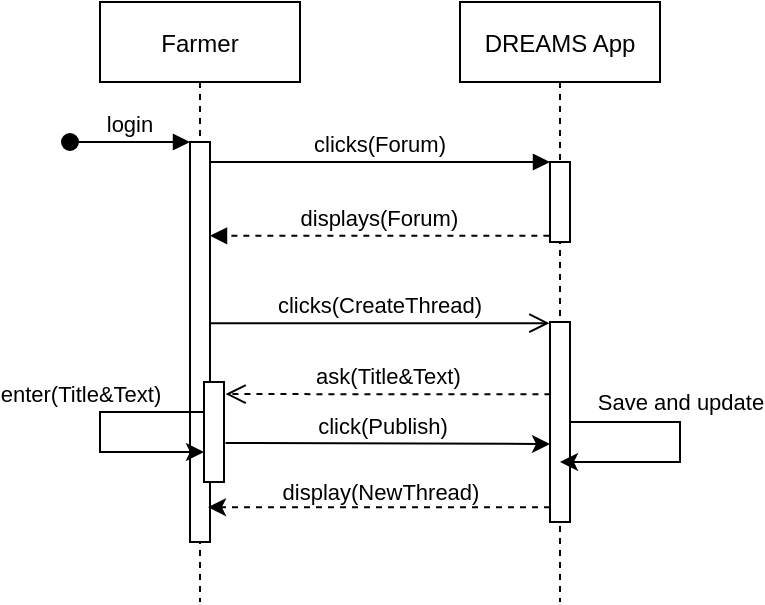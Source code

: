 <mxfile version="15.9.4" type="device" pages="3"><diagram id="kgpKYQtTHZ0yAKxKKP6v" name="CreateThreadDiscussion"><mxGraphModel dx="593" dy="306" grid="1" gridSize="10" guides="1" tooltips="1" connect="1" arrows="1" fold="1" page="1" pageScale="1" pageWidth="850" pageHeight="1100" math="0" shadow="0"><root><mxCell id="0"/><mxCell id="1" parent="0"/><mxCell id="3nuBFxr9cyL0pnOWT2aG-1" value="Farmer" style="shape=umlLifeline;perimeter=lifelinePerimeter;container=1;collapsible=0;recursiveResize=0;rounded=0;shadow=0;strokeWidth=1;" parent="1" vertex="1"><mxGeometry x="120" y="80" width="100" height="300" as="geometry"/></mxCell><mxCell id="3nuBFxr9cyL0pnOWT2aG-2" value="" style="points=[];perimeter=orthogonalPerimeter;rounded=0;shadow=0;strokeWidth=1;" parent="3nuBFxr9cyL0pnOWT2aG-1" vertex="1"><mxGeometry x="45" y="70" width="10" height="200" as="geometry"/></mxCell><mxCell id="3nuBFxr9cyL0pnOWT2aG-3" value="login" style="verticalAlign=bottom;startArrow=oval;endArrow=block;startSize=8;shadow=0;strokeWidth=1;" parent="3nuBFxr9cyL0pnOWT2aG-1" target="3nuBFxr9cyL0pnOWT2aG-2" edge="1"><mxGeometry relative="1" as="geometry"><mxPoint x="-15" y="70" as="sourcePoint"/></mxGeometry></mxCell><mxCell id="uiZ7foKYVvT6KwpylTkC-2" value="" style="points=[];perimeter=orthogonalPerimeter;rounded=0;shadow=0;strokeWidth=1;" parent="3nuBFxr9cyL0pnOWT2aG-1" vertex="1"><mxGeometry x="52" y="190" width="10" height="50" as="geometry"/></mxCell><mxCell id="euZBbr-XhIWngCmIzw3c-3" style="edgeStyle=orthogonalEdgeStyle;rounded=0;orthogonalLoop=1;jettySize=auto;html=1;" parent="3nuBFxr9cyL0pnOWT2aG-1" source="uiZ7foKYVvT6KwpylTkC-2" target="uiZ7foKYVvT6KwpylTkC-2" edge="1"><mxGeometry relative="1" as="geometry"><mxPoint x="-70" y="230" as="targetPoint"/><Array as="points"><mxPoint y="205"/><mxPoint y="225"/></Array></mxGeometry></mxCell><mxCell id="euZBbr-XhIWngCmIzw3c-4" value="enter(Title&amp;amp;Text)" style="edgeLabel;html=1;align=center;verticalAlign=middle;resizable=0;points=[];" parent="euZBbr-XhIWngCmIzw3c-3" vertex="1" connectable="0"><mxGeometry x="-0.301" y="-1" relative="1" as="geometry"><mxPoint x="-19" y="-8" as="offset"/></mxGeometry></mxCell><mxCell id="3nuBFxr9cyL0pnOWT2aG-5" value="DREAMS App" style="shape=umlLifeline;perimeter=lifelinePerimeter;container=1;collapsible=0;recursiveResize=0;rounded=0;shadow=0;strokeWidth=1;" parent="1" vertex="1"><mxGeometry x="300" y="80" width="100" height="300" as="geometry"/></mxCell><mxCell id="3nuBFxr9cyL0pnOWT2aG-6" value="" style="points=[];perimeter=orthogonalPerimeter;rounded=0;shadow=0;strokeWidth=1;" parent="3nuBFxr9cyL0pnOWT2aG-5" vertex="1"><mxGeometry x="45" y="80" width="10" height="40" as="geometry"/></mxCell><mxCell id="uiZ7foKYVvT6KwpylTkC-1" value="" style="points=[];perimeter=orthogonalPerimeter;rounded=0;shadow=0;strokeWidth=1;" parent="3nuBFxr9cyL0pnOWT2aG-5" vertex="1"><mxGeometry x="45" y="160" width="10" height="100" as="geometry"/></mxCell><mxCell id="euZBbr-XhIWngCmIzw3c-1" style="edgeStyle=orthogonalEdgeStyle;rounded=0;orthogonalLoop=1;jettySize=auto;html=1;" parent="3nuBFxr9cyL0pnOWT2aG-5" source="uiZ7foKYVvT6KwpylTkC-1" target="3nuBFxr9cyL0pnOWT2aG-5" edge="1"><mxGeometry relative="1" as="geometry"><mxPoint x="160" y="230" as="targetPoint"/><Array as="points"><mxPoint x="110" y="210"/><mxPoint x="110" y="230"/></Array></mxGeometry></mxCell><mxCell id="euZBbr-XhIWngCmIzw3c-2" value="&lt;div&gt;Save and update&lt;/div&gt;" style="edgeLabel;html=1;align=center;verticalAlign=middle;resizable=0;points=[];" parent="euZBbr-XhIWngCmIzw3c-1" vertex="1" connectable="0"><mxGeometry x="-0.222" y="1" relative="1" as="geometry"><mxPoint x="2" y="-9" as="offset"/></mxGeometry></mxCell><mxCell id="3nuBFxr9cyL0pnOWT2aG-7" value="ask(Title&amp;Text)" style="verticalAlign=bottom;endArrow=open;endSize=8;shadow=0;strokeWidth=1;entryX=1.078;entryY=0.121;entryDx=0;entryDy=0;entryPerimeter=0;exitX=0.022;exitY=0.361;exitDx=0;exitDy=0;exitPerimeter=0;dashed=1;" parent="1" source="uiZ7foKYVvT6KwpylTkC-1" target="uiZ7foKYVvT6KwpylTkC-2" edge="1"><mxGeometry relative="1" as="geometry"><mxPoint x="250" y="279" as="targetPoint"/><mxPoint x="330" y="276" as="sourcePoint"/></mxGeometry></mxCell><mxCell id="3nuBFxr9cyL0pnOWT2aG-8" value="clicks(Forum)" style="verticalAlign=bottom;endArrow=block;entryX=0;entryY=0;shadow=0;strokeWidth=1;" parent="1" source="3nuBFxr9cyL0pnOWT2aG-2" target="3nuBFxr9cyL0pnOWT2aG-6" edge="1"><mxGeometry relative="1" as="geometry"><mxPoint x="275" y="160" as="sourcePoint"/></mxGeometry></mxCell><mxCell id="3nuBFxr9cyL0pnOWT2aG-9" value="displays(Forum)" style="verticalAlign=bottom;endArrow=block;shadow=0;strokeWidth=1;exitX=-0.031;exitY=0.922;exitDx=0;exitDy=0;exitPerimeter=0;dashed=1;" parent="1" source="3nuBFxr9cyL0pnOWT2aG-6" edge="1" target="3nuBFxr9cyL0pnOWT2aG-2"><mxGeometry relative="1" as="geometry"><mxPoint x="340" y="197" as="sourcePoint"/><mxPoint x="180" y="197" as="targetPoint"/></mxGeometry></mxCell><mxCell id="3nuBFxr9cyL0pnOWT2aG-10" value="clicks(CreateThread)" style="verticalAlign=bottom;endArrow=open;endSize=8;shadow=0;strokeWidth=1;entryX=-0.029;entryY=0.006;entryDx=0;entryDy=0;entryPerimeter=0;" parent="1" source="3nuBFxr9cyL0pnOWT2aG-2" target="uiZ7foKYVvT6KwpylTkC-1" edge="1"><mxGeometry relative="1" as="geometry"><mxPoint x="240" y="257" as="targetPoint"/><mxPoint x="180.0" y="276" as="sourcePoint"/></mxGeometry></mxCell><mxCell id="uiZ7foKYVvT6KwpylTkC-3" style="rounded=0;orthogonalLoop=1;jettySize=auto;html=1;exitX=1.078;exitY=0.609;exitDx=0;exitDy=0;exitPerimeter=0;" parent="1" source="uiZ7foKYVvT6KwpylTkC-2" edge="1"><mxGeometry relative="1" as="geometry"><mxPoint x="210" y="301" as="sourcePoint"/><mxPoint x="345" y="301" as="targetPoint"/></mxGeometry></mxCell><mxCell id="uiZ7foKYVvT6KwpylTkC-5" value="click(Publish)" style="edgeLabel;html=1;align=center;verticalAlign=middle;resizable=0;points=[];" parent="uiZ7foKYVvT6KwpylTkC-3" vertex="1" connectable="0"><mxGeometry x="-0.21" relative="1" as="geometry"><mxPoint x="14" y="-9" as="offset"/></mxGeometry></mxCell><mxCell id="uiZ7foKYVvT6KwpylTkC-6" style="edgeStyle=none;rounded=0;orthogonalLoop=1;jettySize=auto;html=1;entryX=0.9;entryY=0.913;entryDx=0;entryDy=0;entryPerimeter=0;dashed=1;" parent="1" source="uiZ7foKYVvT6KwpylTkC-1" target="3nuBFxr9cyL0pnOWT2aG-2" edge="1"><mxGeometry relative="1" as="geometry"/></mxCell><mxCell id="uiZ7foKYVvT6KwpylTkC-7" value="display(NewThread)" style="edgeLabel;html=1;align=center;verticalAlign=middle;resizable=0;points=[];" parent="uiZ7foKYVvT6KwpylTkC-6" vertex="1" connectable="0"><mxGeometry x="0.064" relative="1" as="geometry"><mxPoint x="6" y="-8" as="offset"/></mxGeometry></mxCell></root></mxGraphModel></diagram><diagram id="k4JGAeEoRlXIOm1BFo8L" name="AskExperts"><mxGraphModel dx="865" dy="447" grid="1" gridSize="10" guides="1" tooltips="1" connect="1" arrows="1" fold="1" page="1" pageScale="1" pageWidth="827" pageHeight="1169" math="0" shadow="0"><root><mxCell id="Ojzdt16KxYzxCJEHhgzk-0"/><mxCell id="Ojzdt16KxYzxCJEHhgzk-1" parent="Ojzdt16KxYzxCJEHhgzk-0"/><mxCell id="oD7V5jCeAmmwvKr45RJv-19" value="alt" style="shape=umlFrame;whiteSpace=wrap;html=1;" vertex="1" parent="Ojzdt16KxYzxCJEHhgzk-1"><mxGeometry x="100" y="310" width="480" height="170" as="geometry"/></mxCell><mxCell id="oD7V5jCeAmmwvKr45RJv-18" value="while" style="shape=umlFrame;whiteSpace=wrap;html=1;" vertex="1" parent="Ojzdt16KxYzxCJEHhgzk-1"><mxGeometry x="30" y="270" width="600" height="230" as="geometry"/></mxCell><mxCell id="oD7V5jCeAmmwvKr45RJv-24" value="alt" style="shape=umlFrame;whiteSpace=wrap;html=1;fontSize=8;" vertex="1" parent="Ojzdt16KxYzxCJEHhgzk-1"><mxGeometry x="100" y="530" width="480" height="100" as="geometry"/></mxCell><mxCell id="hN3v8TclW2o1EqIxr-IV-0" value="Farmer" style="shape=umlLifeline;perimeter=lifelinePerimeter;container=1;collapsible=0;recursiveResize=0;rounded=0;shadow=0;strokeWidth=1;" parent="Ojzdt16KxYzxCJEHhgzk-1" vertex="1"><mxGeometry x="120" y="80" width="100" height="560" as="geometry"/></mxCell><mxCell id="hN3v8TclW2o1EqIxr-IV-1" value="" style="points=[];perimeter=orthogonalPerimeter;rounded=0;shadow=0;strokeWidth=1;" parent="hN3v8TclW2o1EqIxr-IV-0" vertex="1"><mxGeometry x="45" y="70" width="10" height="110" as="geometry"/></mxCell><mxCell id="hN3v8TclW2o1EqIxr-IV-2" value="login" style="verticalAlign=bottom;startArrow=oval;endArrow=block;startSize=8;shadow=0;strokeWidth=1;" parent="hN3v8TclW2o1EqIxr-IV-0" target="hN3v8TclW2o1EqIxr-IV-1" edge="1"><mxGeometry relative="1" as="geometry"><mxPoint x="-15" y="70" as="sourcePoint"/></mxGeometry></mxCell><mxCell id="oD7V5jCeAmmwvKr45RJv-12" value="" style="points=[];perimeter=orthogonalPerimeter;rounded=0;shadow=0;strokeWidth=1;" vertex="1" parent="hN3v8TclW2o1EqIxr-IV-0"><mxGeometry x="45" y="240" width="10" height="30" as="geometry"/></mxCell><mxCell id="oD7V5jCeAmmwvKr45RJv-13" value="" style="points=[];perimeter=orthogonalPerimeter;rounded=0;shadow=0;strokeWidth=1;" vertex="1" parent="hN3v8TclW2o1EqIxr-IV-0"><mxGeometry x="45" y="358" width="10" height="30" as="geometry"/></mxCell><mxCell id="oD7V5jCeAmmwvKr45RJv-26" value="" style="points=[];perimeter=orthogonalPerimeter;rounded=0;shadow=0;strokeWidth=1;" vertex="1" parent="hN3v8TclW2o1EqIxr-IV-0"><mxGeometry x="45" y="510" width="10" height="30" as="geometry"/></mxCell><mxCell id="hN3v8TclW2o1EqIxr-IV-4" value="DREAMS App" style="shape=umlLifeline;perimeter=lifelinePerimeter;container=1;collapsible=0;recursiveResize=0;rounded=0;shadow=0;strokeWidth=1;" parent="Ojzdt16KxYzxCJEHhgzk-1" vertex="1"><mxGeometry x="300" y="80" width="100" height="560" as="geometry"/></mxCell><mxCell id="hN3v8TclW2o1EqIxr-IV-5" value="" style="points=[];perimeter=orthogonalPerimeter;rounded=0;shadow=0;strokeWidth=1;" parent="hN3v8TclW2o1EqIxr-IV-4" vertex="1"><mxGeometry x="45" y="80" width="10" height="40" as="geometry"/></mxCell><mxCell id="oD7V5jCeAmmwvKr45RJv-9" value="" style="points=[];perimeter=orthogonalPerimeter;rounded=0;shadow=0;strokeWidth=1;" vertex="1" parent="hN3v8TclW2o1EqIxr-IV-4"><mxGeometry x="45" y="140" width="10" height="40" as="geometry"/></mxCell><mxCell id="oD7V5jCeAmmwvKr45RJv-11" value="" style="points=[];perimeter=orthogonalPerimeter;rounded=0;shadow=0;strokeWidth=1;" vertex="1" parent="hN3v8TclW2o1EqIxr-IV-4"><mxGeometry x="45" y="240" width="10" height="30" as="geometry"/></mxCell><mxCell id="oD7V5jCeAmmwvKr45RJv-14" value="" style="points=[];perimeter=orthogonalPerimeter;rounded=0;shadow=0;strokeWidth=1;" vertex="1" parent="hN3v8TclW2o1EqIxr-IV-4"><mxGeometry x="45" y="341" width="10" height="30" as="geometry"/></mxCell><mxCell id="oD7V5jCeAmmwvKr45RJv-33" value="" style="points=[];perimeter=orthogonalPerimeter;rounded=0;shadow=0;strokeWidth=1;" vertex="1" parent="hN3v8TclW2o1EqIxr-IV-4"><mxGeometry x="45" y="520" width="10" height="20" as="geometry"/></mxCell><mxCell id="oD7V5jCeAmmwvKr45RJv-34" value="" style="points=[];perimeter=orthogonalPerimeter;rounded=0;shadow=0;strokeWidth=1;" vertex="1" parent="hN3v8TclW2o1EqIxr-IV-4"><mxGeometry x="45" y="478" width="10" height="25" as="geometry"/></mxCell><mxCell id="hN3v8TclW2o1EqIxr-IV-8" value="clicks(AskEsperts)" style="verticalAlign=bottom;endArrow=block;entryX=0;entryY=0;shadow=0;strokeWidth=1;" parent="Ojzdt16KxYzxCJEHhgzk-1" source="hN3v8TclW2o1EqIxr-IV-1" target="hN3v8TclW2o1EqIxr-IV-5" edge="1"><mxGeometry relative="1" as="geometry"><mxPoint x="275" y="160" as="sourcePoint"/></mxGeometry></mxCell><mxCell id="hN3v8TclW2o1EqIxr-IV-9" value="displays(AskEsperts)" style="verticalAlign=bottom;endArrow=block;shadow=0;strokeWidth=1;dashed=1;" parent="Ojzdt16KxYzxCJEHhgzk-1" edge="1"><mxGeometry relative="1" as="geometry"><mxPoint x="345" y="196" as="sourcePoint"/><mxPoint x="175" y="196" as="targetPoint"/></mxGeometry></mxCell><mxCell id="hN3v8TclW2o1EqIxr-IV-10" value="startConversation" style="verticalAlign=bottom;endArrow=blockThin;endSize=8;shadow=0;strokeWidth=1;entryX=-0.029;entryY=0.006;entryDx=0;entryDy=0;entryPerimeter=0;endFill=1;" parent="Ojzdt16KxYzxCJEHhgzk-1" source="hN3v8TclW2o1EqIxr-IV-1" edge="1"><mxGeometry relative="1" as="geometry"><mxPoint x="344.71" y="241.5" as="targetPoint"/><mxPoint x="180.0" y="276" as="sourcePoint"/></mxGeometry></mxCell><mxCell id="hN3v8TclW2o1EqIxr-IV-15" value="Agronomist" style="shape=umlLifeline;perimeter=lifelinePerimeter;container=1;collapsible=0;recursiveResize=0;rounded=0;shadow=0;strokeWidth=1;" parent="Ojzdt16KxYzxCJEHhgzk-1" vertex="1"><mxGeometry x="490" y="80" width="100" height="560" as="geometry"/></mxCell><mxCell id="hN3v8TclW2o1EqIxr-IV-17" value="" style="points=[];perimeter=orthogonalPerimeter;rounded=0;shadow=0;strokeWidth=1;" parent="hN3v8TclW2o1EqIxr-IV-15" vertex="1"><mxGeometry x="45" y="260" width="10" height="20" as="geometry"/></mxCell><mxCell id="oD7V5jCeAmmwvKr45RJv-15" value="" style="points=[];perimeter=orthogonalPerimeter;rounded=0;shadow=0;strokeWidth=1;" vertex="1" parent="hN3v8TclW2o1EqIxr-IV-15"><mxGeometry x="45" y="339" width="10" height="30" as="geometry"/></mxCell><mxCell id="oD7V5jCeAmmwvKr45RJv-27" value="" style="points=[];perimeter=orthogonalPerimeter;rounded=0;shadow=0;strokeWidth=1;" vertex="1" parent="hN3v8TclW2o1EqIxr-IV-15"><mxGeometry x="45" y="475" width="10" height="30" as="geometry"/></mxCell><mxCell id="hN3v8TclW2o1EqIxr-IV-18" style="edgeStyle=none;rounded=0;orthogonalLoop=1;jettySize=auto;html=1;entryX=-0.1;entryY=0.171;entryDx=0;entryDy=0;entryPerimeter=0;endArrow=blockThin;endFill=1;" parent="Ojzdt16KxYzxCJEHhgzk-1" edge="1"><mxGeometry relative="1" as="geometry"><mxPoint x="355" y="349.75" as="sourcePoint"/><mxPoint x="534" y="349.75" as="targetPoint"/></mxGeometry></mxCell><mxCell id="hN3v8TclW2o1EqIxr-IV-19" value="forward(FarmerMessage)" style="edgeLabel;html=1;align=center;verticalAlign=middle;resizable=0;points=[];" parent="hN3v8TclW2o1EqIxr-IV-18" vertex="1" connectable="0"><mxGeometry x="-0.202" y="-1" relative="1" as="geometry"><mxPoint x="13" y="-18" as="offset"/></mxGeometry></mxCell><mxCell id="hN3v8TclW2o1EqIxr-IV-20" style="edgeStyle=none;rounded=0;orthogonalLoop=1;jettySize=auto;html=1;endArrow=blockThin;endFill=1;" parent="Ojzdt16KxYzxCJEHhgzk-1" edge="1"><mxGeometry relative="1" as="geometry"><mxPoint x="535" y="433.66" as="sourcePoint"/><mxPoint x="349.929" y="433.66" as="targetPoint"/></mxGeometry></mxCell><mxCell id="hN3v8TclW2o1EqIxr-IV-21" value="&lt;div&gt;send(AgronomistMessage)&lt;/div&gt;" style="edgeLabel;html=1;align=center;verticalAlign=middle;resizable=0;points=[];" parent="hN3v8TclW2o1EqIxr-IV-20" vertex="1" connectable="0"><mxGeometry x="-0.087" y="1" relative="1" as="geometry"><mxPoint x="-4" y="-10" as="offset"/></mxGeometry></mxCell><mxCell id="hN3v8TclW2o1EqIxr-IV-22" style="edgeStyle=none;rounded=0;orthogonalLoop=1;jettySize=auto;html=1;endArrow=blockThin;endFill=1;" parent="Ojzdt16KxYzxCJEHhgzk-1" edge="1"><mxGeometry relative="1" as="geometry"><mxPoint x="345" y="453" as="sourcePoint"/><mxPoint x="170" y="453" as="targetPoint"/></mxGeometry></mxCell><mxCell id="hN3v8TclW2o1EqIxr-IV-23" value="forward(AgronomistMessage)" style="edgeLabel;html=1;align=center;verticalAlign=middle;resizable=0;points=[];" parent="hN3v8TclW2o1EqIxr-IV-22" vertex="1" connectable="0"><mxGeometry x="0.144" relative="1" as="geometry"><mxPoint x="11" y="-18" as="offset"/></mxGeometry></mxCell><mxCell id="hN3v8TclW2o1EqIxr-IV-26" style="edgeStyle=none;rounded=0;orthogonalLoop=1;jettySize=auto;html=1;fontSize=12;endArrow=blockThin;endFill=1;" parent="Ojzdt16KxYzxCJEHhgzk-1" edge="1"><mxGeometry relative="1" as="geometry"><mxPoint x="175.0" y="610" as="sourcePoint"/><mxPoint x="345" y="610" as="targetPoint"/></mxGeometry></mxCell><mxCell id="hN3v8TclW2o1EqIxr-IV-27" value="farmerCloseConnection" style="edgeLabel;html=1;align=center;verticalAlign=middle;resizable=0;points=[];fontSize=12;" parent="hN3v8TclW2o1EqIxr-IV-26" vertex="1" connectable="0"><mxGeometry x="0.091" y="-2" relative="1" as="geometry"><mxPoint x="2" y="-11" as="offset"/></mxGeometry></mxCell><mxCell id="cNpy6FSdR7XfGeMXZr2Y-5" style="edgeStyle=none;rounded=0;orthogonalLoop=1;jettySize=auto;html=1;fontSize=12;endArrow=blockThin;endFill=1;" parent="Ojzdt16KxYzxCJEHhgzk-1" edge="1"><mxGeometry relative="1" as="geometry"><mxPoint x="535" y="572" as="sourcePoint"/><mxPoint x="349.81" y="572" as="targetPoint"/></mxGeometry></mxCell><mxCell id="cNpy6FSdR7XfGeMXZr2Y-6" value="agronomistCloseConnection" style="edgeLabel;html=1;align=center;verticalAlign=middle;resizable=0;points=[];fontSize=12;" parent="cNpy6FSdR7XfGeMXZr2Y-5" vertex="1" connectable="0"><mxGeometry x="0.091" y="-2" relative="1" as="geometry"><mxPoint x="2" y="-11" as="offset"/></mxGeometry></mxCell><mxCell id="oD7V5jCeAmmwvKr45RJv-10" value="send(FarmerMessage)" style="verticalAlign=bottom;endArrow=blockThin;endSize=8;shadow=0;strokeWidth=1;entryX=-0.029;entryY=0.006;entryDx=0;entryDy=0;entryPerimeter=0;endFill=1;" edge="1" parent="Ojzdt16KxYzxCJEHhgzk-1" source="oD7V5jCeAmmwvKr45RJv-12"><mxGeometry relative="1" as="geometry"><mxPoint x="349.71" y="334" as="targetPoint"/><mxPoint x="180" y="334" as="sourcePoint"/></mxGeometry></mxCell><mxCell id="oD7V5jCeAmmwvKr45RJv-20" value="" style="endArrow=none;dashed=1;html=1;rounded=0;exitX=1.003;exitY=0.487;exitDx=0;exitDy=0;exitPerimeter=0;entryX=0;entryY=0.487;entryDx=0;entryDy=0;entryPerimeter=0;dashPattern=1 1;" edge="1" parent="Ojzdt16KxYzxCJEHhgzk-1" source="oD7V5jCeAmmwvKr45RJv-19" target="oD7V5jCeAmmwvKr45RJv-19"><mxGeometry width="50" height="50" relative="1" as="geometry"><mxPoint x="340" y="430" as="sourcePoint"/><mxPoint x="390" y="380" as="targetPoint"/></mxGeometry></mxCell><mxCell id="oD7V5jCeAmmwvKr45RJv-21" value="&lt;div&gt;&lt;font style=&quot;font-size: 8px&quot;&gt;closeConnection &lt;br&gt;&lt;/font&gt;&lt;/div&gt;&lt;div&gt;&lt;font style=&quot;font-size: 8px&quot;&gt;== false&lt;/font&gt;&lt;/div&gt;" style="text;html=1;strokeColor=none;fillColor=none;align=center;verticalAlign=middle;whiteSpace=wrap;rounded=0;" vertex="1" parent="Ojzdt16KxYzxCJEHhgzk-1"><mxGeometry y="310" width="130" height="30" as="geometry"/></mxCell><mxCell id="oD7V5jCeAmmwvKr45RJv-25" value="" style="endArrow=none;dashed=1;html=1;rounded=0;dashPattern=1 1;fontSize=8;entryX=1;entryY=0.531;entryDx=0;entryDy=0;entryPerimeter=0;exitX=-0.001;exitY=0.537;exitDx=0;exitDy=0;exitPerimeter=0;" edge="1" parent="Ojzdt16KxYzxCJEHhgzk-1"><mxGeometry width="50" height="50" relative="1" as="geometry"><mxPoint x="99.52" y="587.7" as="sourcePoint"/><mxPoint x="580" y="587.1" as="targetPoint"/></mxGeometry></mxCell><mxCell id="oD7V5jCeAmmwvKr45RJv-31" value="" style="points=[];perimeter=orthogonalPerimeter;rounded=0;shadow=0;strokeWidth=1;" vertex="1" parent="Ojzdt16KxYzxCJEHhgzk-1"><mxGeometry x="532" y="229" width="10" height="40" as="geometry"/></mxCell><mxCell id="oD7V5jCeAmmwvKr45RJv-32" value="notify(NewConversation)" style="verticalAlign=bottom;endArrow=blockThin;endSize=8;shadow=0;strokeWidth=1;entryX=-0.029;entryY=0.006;entryDx=0;entryDy=0;entryPerimeter=0;endFill=1;" edge="1" parent="Ojzdt16KxYzxCJEHhgzk-1" source="oD7V5jCeAmmwvKr45RJv-9"><mxGeometry relative="1" as="geometry"><mxPoint x="531.71" y="250.5" as="targetPoint"/><mxPoint x="362" y="250.5" as="sourcePoint"/></mxGeometry></mxCell></root></mxGraphModel></diagram><diagram id="QYNMwIRphxIFGVVEKyZ4" name="NewField"><mxGraphModel dx="415" dy="214" grid="1" gridSize="10" guides="1" tooltips="1" connect="1" arrows="1" fold="1" page="1" pageScale="1" pageWidth="827" pageHeight="1169" math="0" shadow="0"><root><mxCell id="jwkrNvzNMvMbZ8KxRDgQ-0"/><mxCell id="jwkrNvzNMvMbZ8KxRDgQ-1" parent="jwkrNvzNMvMbZ8KxRDgQ-0"/><mxCell id="T5NrmI8kFK91Kp0NZr4Y-0" value="Farmer" style="shape=umlLifeline;perimeter=lifelinePerimeter;container=1;collapsible=0;recursiveResize=0;rounded=0;shadow=0;strokeWidth=1;" parent="jwkrNvzNMvMbZ8KxRDgQ-1" vertex="1"><mxGeometry x="120" y="80" width="100" height="360" as="geometry"/></mxCell><mxCell id="T5NrmI8kFK91Kp0NZr4Y-1" value="" style="points=[];perimeter=orthogonalPerimeter;rounded=0;shadow=0;strokeWidth=1;" parent="T5NrmI8kFK91Kp0NZr4Y-0" vertex="1"><mxGeometry x="45" y="70" width="10" height="290" as="geometry"/></mxCell><mxCell id="T5NrmI8kFK91Kp0NZr4Y-2" value="login" style="verticalAlign=bottom;startArrow=oval;endArrow=block;startSize=8;shadow=0;strokeWidth=1;" parent="T5NrmI8kFK91Kp0NZr4Y-0" target="T5NrmI8kFK91Kp0NZr4Y-1" edge="1"><mxGeometry relative="1" as="geometry"><mxPoint x="-15" y="70" as="sourcePoint"/></mxGeometry></mxCell><mxCell id="T5NrmI8kFK91Kp0NZr4Y-3" value="" style="points=[];perimeter=orthogonalPerimeter;rounded=0;shadow=0;strokeWidth=1;" parent="T5NrmI8kFK91Kp0NZr4Y-0" vertex="1"><mxGeometry x="52" y="190" width="10" height="50" as="geometry"/></mxCell><mxCell id="T5NrmI8kFK91Kp0NZr4Y-15" value="" style="points=[];perimeter=orthogonalPerimeter;rounded=0;shadow=0;strokeWidth=1;" parent="T5NrmI8kFK91Kp0NZr4Y-0" vertex="1"><mxGeometry x="52" y="250" width="10" height="50" as="geometry"/></mxCell><mxCell id="v9fbmr4LSboYAZaixV5y-2" style="edgeStyle=orthogonalEdgeStyle;rounded=0;orthogonalLoop=1;jettySize=auto;html=1;" parent="T5NrmI8kFK91Kp0NZr4Y-0" edge="1"><mxGeometry relative="1" as="geometry"><mxPoint x="52" y="223" as="targetPoint"/><mxPoint x="52" y="203" as="sourcePoint"/><Array as="points"><mxPoint y="203"/><mxPoint y="223"/></Array></mxGeometry></mxCell><mxCell id="v9fbmr4LSboYAZaixV5y-3" value="allow GPS " style="edgeLabel;html=1;align=center;verticalAlign=middle;resizable=0;points=[];" parent="v9fbmr4LSboYAZaixV5y-2" vertex="1" connectable="0"><mxGeometry x="-0.348" relative="1" as="geometry"><mxPoint x="-41" y="12" as="offset"/></mxGeometry></mxCell><mxCell id="v9fbmr4LSboYAZaixV5y-4" value="" style="endArrow=classic;html=1;rounded=0;exitX=-0.248;exitY=0.4;exitDx=0;exitDy=0;exitPerimeter=0;entryX=-0.041;entryY=0.828;entryDx=0;entryDy=0;entryPerimeter=0;" parent="T5NrmI8kFK91Kp0NZr4Y-0" edge="1"><mxGeometry width="50" height="50" relative="1" as="geometry"><mxPoint x="49.52" y="268" as="sourcePoint"/><mxPoint x="51.59" y="289.4" as="targetPoint"/><Array as="points"><mxPoint y="268"/><mxPoint y="289"/></Array></mxGeometry></mxCell><mxCell id="v9fbmr4LSboYAZaixV5y-5" value="writes FieldsInfo" style="edgeLabel;html=1;align=center;verticalAlign=middle;resizable=0;points=[];" parent="v9fbmr4LSboYAZaixV5y-4" vertex="1" connectable="0"><mxGeometry x="0.322" y="-1" relative="1" as="geometry"><mxPoint x="-53" y="-12" as="offset"/></mxGeometry></mxCell><mxCell id="T5NrmI8kFK91Kp0NZr4Y-4" value="DREAMS App" style="shape=umlLifeline;perimeter=lifelinePerimeter;container=1;collapsible=0;recursiveResize=0;rounded=0;shadow=0;strokeWidth=1;" parent="jwkrNvzNMvMbZ8KxRDgQ-1" vertex="1"><mxGeometry x="300" y="80" width="100" height="360" as="geometry"/></mxCell><mxCell id="T5NrmI8kFK91Kp0NZr4Y-5" value="" style="points=[];perimeter=orthogonalPerimeter;rounded=0;shadow=0;strokeWidth=1;" parent="T5NrmI8kFK91Kp0NZr4Y-4" vertex="1"><mxGeometry x="45" y="80" width="10" height="40" as="geometry"/></mxCell><mxCell id="T5NrmI8kFK91Kp0NZr4Y-6" value="" style="points=[];perimeter=orthogonalPerimeter;rounded=0;shadow=0;strokeWidth=1;" parent="T5NrmI8kFK91Kp0NZr4Y-4" vertex="1"><mxGeometry x="45" y="160" width="10" height="200" as="geometry"/></mxCell><mxCell id="7WmbFCXO-euaw_rCpmvC-0" style="edgeStyle=orthogonalEdgeStyle;rounded=0;orthogonalLoop=1;jettySize=auto;html=1;" parent="T5NrmI8kFK91Kp0NZr4Y-4" source="T5NrmI8kFK91Kp0NZr4Y-6" target="T5NrmI8kFK91Kp0NZr4Y-4" edge="1"><mxGeometry relative="1" as="geometry"><mxPoint x="300" y="300" as="targetPoint"/><Array as="points"><mxPoint x="110" y="310"/><mxPoint x="110" y="340"/></Array></mxGeometry></mxCell><mxCell id="v9fbmr4LSboYAZaixV5y-1" value="&lt;div&gt;Save and update&lt;/div&gt;" style="edgeLabel;html=1;align=center;verticalAlign=middle;resizable=0;points=[];" parent="7WmbFCXO-euaw_rCpmvC-0" vertex="1" connectable="0"><mxGeometry x="-0.543" relative="1" as="geometry"><mxPoint x="26" y="-10" as="offset"/></mxGeometry></mxCell><mxCell id="T5NrmI8kFK91Kp0NZr4Y-13" style="edgeStyle=none;rounded=0;orthogonalLoop=1;jettySize=auto;html=1;entryX=0.9;entryY=0.913;entryDx=0;entryDy=0;entryPerimeter=0;dashed=1;" parent="T5NrmI8kFK91Kp0NZr4Y-4" edge="1"><mxGeometry relative="1" as="geometry"><mxPoint x="45" y="350.0" as="sourcePoint"/><mxPoint x="-126.0" y="350.0" as="targetPoint"/></mxGeometry></mxCell><mxCell id="T5NrmI8kFK91Kp0NZr4Y-14" value="displays(NewField)" style="edgeLabel;html=1;align=center;verticalAlign=middle;resizable=0;points=[];" parent="T5NrmI8kFK91Kp0NZr4Y-13" vertex="1" connectable="0"><mxGeometry x="0.064" relative="1" as="geometry"><mxPoint x="6" y="-8" as="offset"/></mxGeometry></mxCell><mxCell id="T5NrmI8kFK91Kp0NZr4Y-7" value="asks(GPS Position)" style="verticalAlign=bottom;endArrow=open;endSize=8;shadow=0;strokeWidth=1;dashed=1;" parent="jwkrNvzNMvMbZ8KxRDgQ-1" edge="1"><mxGeometry x="-0.08" relative="1" as="geometry"><mxPoint x="182" y="276" as="targetPoint"/><mxPoint x="345" y="276" as="sourcePoint"/><mxPoint as="offset"/></mxGeometry></mxCell><mxCell id="T5NrmI8kFK91Kp0NZr4Y-8" value="clicks(MyFarm)" style="verticalAlign=bottom;endArrow=block;entryX=0;entryY=0;shadow=0;strokeWidth=1;" parent="jwkrNvzNMvMbZ8KxRDgQ-1" source="T5NrmI8kFK91Kp0NZr4Y-1" target="T5NrmI8kFK91Kp0NZr4Y-5" edge="1"><mxGeometry relative="1" as="geometry"><mxPoint x="275" y="160" as="sourcePoint"/></mxGeometry></mxCell><mxCell id="T5NrmI8kFK91Kp0NZr4Y-9" value="displays(MyFarm)" style="verticalAlign=bottom;endArrow=block;shadow=0;strokeWidth=1;exitX=-0.031;exitY=0.922;exitDx=0;exitDy=0;exitPerimeter=0;dashed=1;" parent="jwkrNvzNMvMbZ8KxRDgQ-1" source="T5NrmI8kFK91Kp0NZr4Y-5" edge="1" target="T5NrmI8kFK91Kp0NZr4Y-1"><mxGeometry relative="1" as="geometry"><mxPoint x="340" y="197" as="sourcePoint"/><mxPoint x="180" y="197" as="targetPoint"/></mxGeometry></mxCell><mxCell id="T5NrmI8kFK91Kp0NZr4Y-10" value="clicks(NewField)" style="verticalAlign=bottom;endArrow=open;endSize=8;shadow=0;strokeWidth=1;entryX=-0.029;entryY=0.006;entryDx=0;entryDy=0;entryPerimeter=0;" parent="jwkrNvzNMvMbZ8KxRDgQ-1" source="T5NrmI8kFK91Kp0NZr4Y-1" target="T5NrmI8kFK91Kp0NZr4Y-6" edge="1"><mxGeometry relative="1" as="geometry"><mxPoint x="240" y="257" as="targetPoint"/><mxPoint x="180.0" y="276" as="sourcePoint"/></mxGeometry></mxCell><mxCell id="T5NrmI8kFK91Kp0NZr4Y-11" style="rounded=0;orthogonalLoop=1;jettySize=auto;html=1;exitX=1.078;exitY=0.609;exitDx=0;exitDy=0;exitPerimeter=0;" parent="jwkrNvzNMvMbZ8KxRDgQ-1" edge="1"><mxGeometry relative="1" as="geometry"><mxPoint x="182.78" y="309.45" as="sourcePoint"/><mxPoint x="345" y="310" as="targetPoint"/></mxGeometry></mxCell><mxCell id="T5NrmI8kFK91Kp0NZr4Y-12" value="sends(location)" style="edgeLabel;html=1;align=center;verticalAlign=middle;resizable=0;points=[];" parent="T5NrmI8kFK91Kp0NZr4Y-11" vertex="1" connectable="0"><mxGeometry x="-0.21" relative="1" as="geometry"><mxPoint x="14" y="-9" as="offset"/></mxGeometry></mxCell><mxCell id="T5NrmI8kFK91Kp0NZr4Y-16" style="edgeStyle=none;rounded=0;orthogonalLoop=1;jettySize=auto;html=1;fontSize=12;dashed=1;" parent="jwkrNvzNMvMbZ8KxRDgQ-1" source="T5NrmI8kFK91Kp0NZr4Y-6" target="T5NrmI8kFK91Kp0NZr4Y-15" edge="1"><mxGeometry relative="1" as="geometry"/></mxCell><mxCell id="T5NrmI8kFK91Kp0NZr4Y-17" value="asks(FieldInfo)" style="edgeLabel;html=1;align=center;verticalAlign=middle;resizable=0;points=[];fontSize=12;" parent="T5NrmI8kFK91Kp0NZr4Y-16" vertex="1" connectable="0"><mxGeometry x="-0.086" y="-1" relative="1" as="geometry"><mxPoint y="-9" as="offset"/></mxGeometry></mxCell><mxCell id="T5NrmI8kFK91Kp0NZr4Y-18" style="edgeStyle=none;rounded=0;orthogonalLoop=1;jettySize=auto;html=1;entryX=-0.203;entryY=0.7;entryDx=0;entryDy=0;entryPerimeter=0;fontSize=12;" parent="jwkrNvzNMvMbZ8KxRDgQ-1" edge="1"><mxGeometry relative="1" as="geometry"><mxPoint x="182" y="374" as="sourcePoint"/><mxPoint x="342.97" y="374" as="targetPoint"/></mxGeometry></mxCell><mxCell id="T5NrmI8kFK91Kp0NZr4Y-19" value="enters(FieldInfo)" style="edgeLabel;html=1;align=center;verticalAlign=middle;resizable=0;points=[];fontSize=12;" parent="T5NrmI8kFK91Kp0NZr4Y-18" vertex="1" connectable="0"><mxGeometry x="0.22" y="1" relative="1" as="geometry"><mxPoint x="-10" y="-9" as="offset"/></mxGeometry></mxCell></root></mxGraphModel></diagram></mxfile>